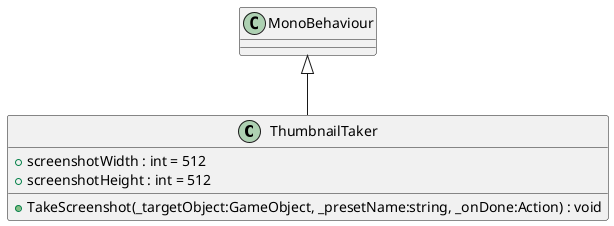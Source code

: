 @startuml
class ThumbnailTaker {
    + screenshotWidth : int = 512
    + screenshotHeight : int = 512
    + TakeScreenshot(_targetObject:GameObject, _presetName:string, _onDone:Action) : void
}
MonoBehaviour <|-- ThumbnailTaker
@enduml
